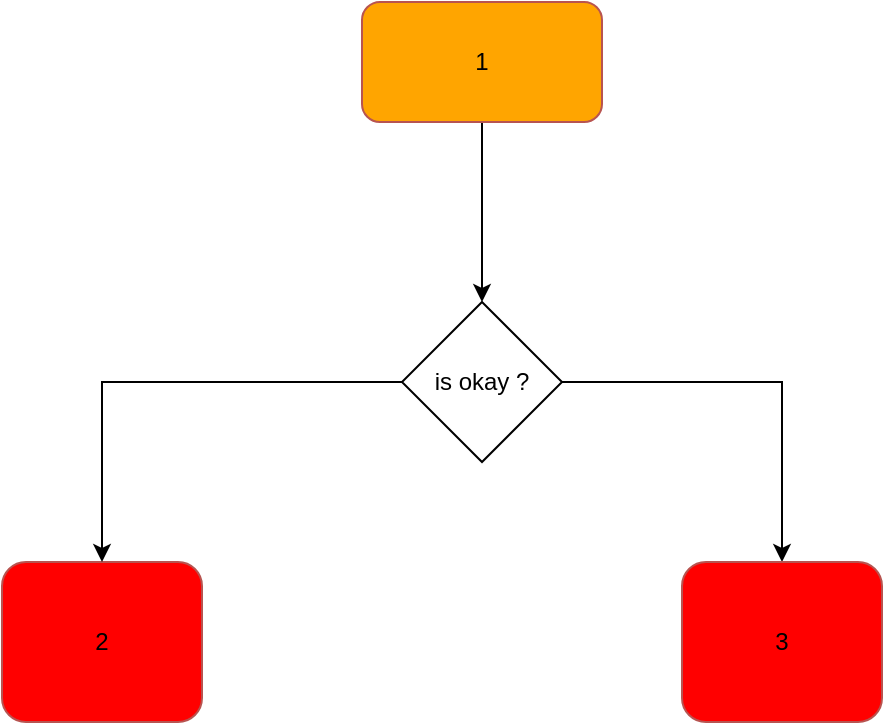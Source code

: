 <mxfile version="22.1.0" type="github">
  <diagram name="Page-1" id="5bWwQys-URIxSxSmuOOc">
    <mxGraphModel dx="954" dy="476" grid="1" gridSize="10" guides="1" tooltips="1" connect="1" arrows="1" fold="1" page="1" pageScale="1" pageWidth="850" pageHeight="1100" math="0" shadow="0">
      <root>
        <mxCell id="0" />
        <mxCell id="1" parent="0" />
        <mxCell id="8Pio6vVEOi3_Ilwt0jZG-3" style="edgeStyle=orthogonalEdgeStyle;rounded=0;orthogonalLoop=1;jettySize=auto;html=1;" edge="1" parent="1" source="Y3A4lMRvVH8JnWvST8Fs-1" target="8Pio6vVEOi3_Ilwt0jZG-1">
          <mxGeometry relative="1" as="geometry" />
        </mxCell>
        <UserObject label="1" tags="" name="getdata" id="Y3A4lMRvVH8JnWvST8Fs-1">
          <mxCell style="rounded=1;whiteSpace=wrap;html=1;fillColor=orange;strokeColor=#b85450;comic=0;absoluteArcSize=0;glass=0;" parent="1" vertex="1">
            <mxGeometry x="320" y="120" width="120" height="60" as="geometry" />
          </mxCell>
        </UserObject>
        <UserObject label="2" tags="" name="getdata" id="Y3A4lMRvVH8JnWvST8Fs-2">
          <mxCell style="rounded=1;whiteSpace=wrap;html=1;fillColor=red;strokeColor=#b85450;comic=0;absoluteArcSize=0;glass=0" parent="1" vertex="1">
            <mxGeometry x="140" y="400" width="100" height="80" as="geometry" />
          </mxCell>
        </UserObject>
        <mxCell id="8Pio6vVEOi3_Ilwt0jZG-2" style="edgeStyle=orthogonalEdgeStyle;rounded=0;orthogonalLoop=1;jettySize=auto;html=1;" edge="1" parent="1" source="8Pio6vVEOi3_Ilwt0jZG-1" target="Y3A4lMRvVH8JnWvST8Fs-2">
          <mxGeometry relative="1" as="geometry" />
        </mxCell>
        <mxCell id="8Pio6vVEOi3_Ilwt0jZG-5" style="edgeStyle=orthogonalEdgeStyle;rounded=0;orthogonalLoop=1;jettySize=auto;html=1;" edge="1" parent="1" source="8Pio6vVEOi3_Ilwt0jZG-1" target="8Pio6vVEOi3_Ilwt0jZG-4">
          <mxGeometry relative="1" as="geometry" />
        </mxCell>
        <mxCell id="8Pio6vVEOi3_Ilwt0jZG-1" value="is okay ?" style="rhombus;whiteSpace=wrap;html=1;" vertex="1" parent="1">
          <mxGeometry x="340" y="270" width="80" height="80" as="geometry" />
        </mxCell>
        <UserObject label="3" tags="" name="getdata" id="8Pio6vVEOi3_Ilwt0jZG-4">
          <mxCell style="rounded=1;whiteSpace=wrap;html=1;fillColor=red;strokeColor=#b85450;comic=0;absoluteArcSize=0;glass=0" vertex="1" parent="1">
            <mxGeometry x="480" y="400" width="100" height="80" as="geometry" />
          </mxCell>
        </UserObject>
      </root>
    </mxGraphModel>
  </diagram>
</mxfile>
